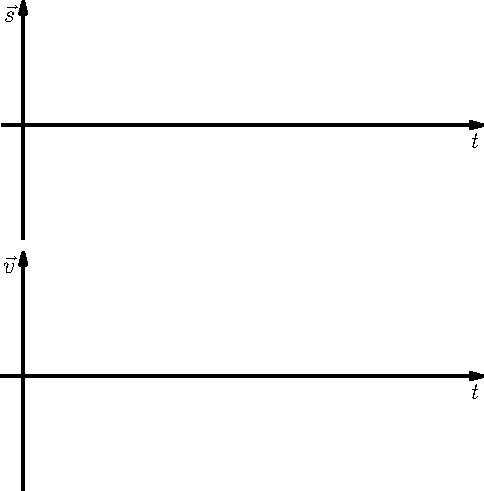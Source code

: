 // Asymptote code for kinematic_stack_pos_vel_wide.asy
import graph;

pen axis_p = linewidth(1.4)+black;
pen grid_p = linewidth(1.0)+gray(0.2);

real hticks = 10;
real vMin_ticks = -5;
real vMax_ticks = 5;

void kingraph(picture pic, Label vL="", real vMin=vMin_ticks, real vMax=vMax_ticks, Label hL="$t$", real hMin=0, real hMax=hticks) {
  scale(pic, Linear, Linear);
  xlimits(pic, hMin, hMax);
  ylimits(pic, vMin, vMax);
  xaxis(pic, hL, YZero, axis_p, Arrow(6));
  yaxis(pic, vL, XZero, axis_p, Arrow(6));
}

picture pos_pic;
kingraph(pos_pic, "$\vec{s}$");

picture vel_pic;
kingraph(vel_pic, "$\vec{v}$");

// boring code for stacking the graphs.  You can change the stack statement at the bottom to choose which graphs to include in what order.  The only interesting part of the stack function is the htick/vtick settings, which can be used to change the size of the horizontal and vertical units of the graphs.
void stack(picture pics[]) {
  real margin=2mm;
  real htick = .8cm;
  real vtick = .4cm;
  frame[] frames = new frame[pics.length];
  for(int i=0; i<pics.length; ++i) {
    unitsize(pics[i], htick, vtick);
    frames[i] = pics[i].fit();
    if (i>0) {
      frames[i] = shift(0,min(frames[i-1]).y-max(frames[i]).y-margin)*frames[i];
    }
    add(frames[i]);
  }
}

stack(new picture[] {pos_pic, vel_pic});

